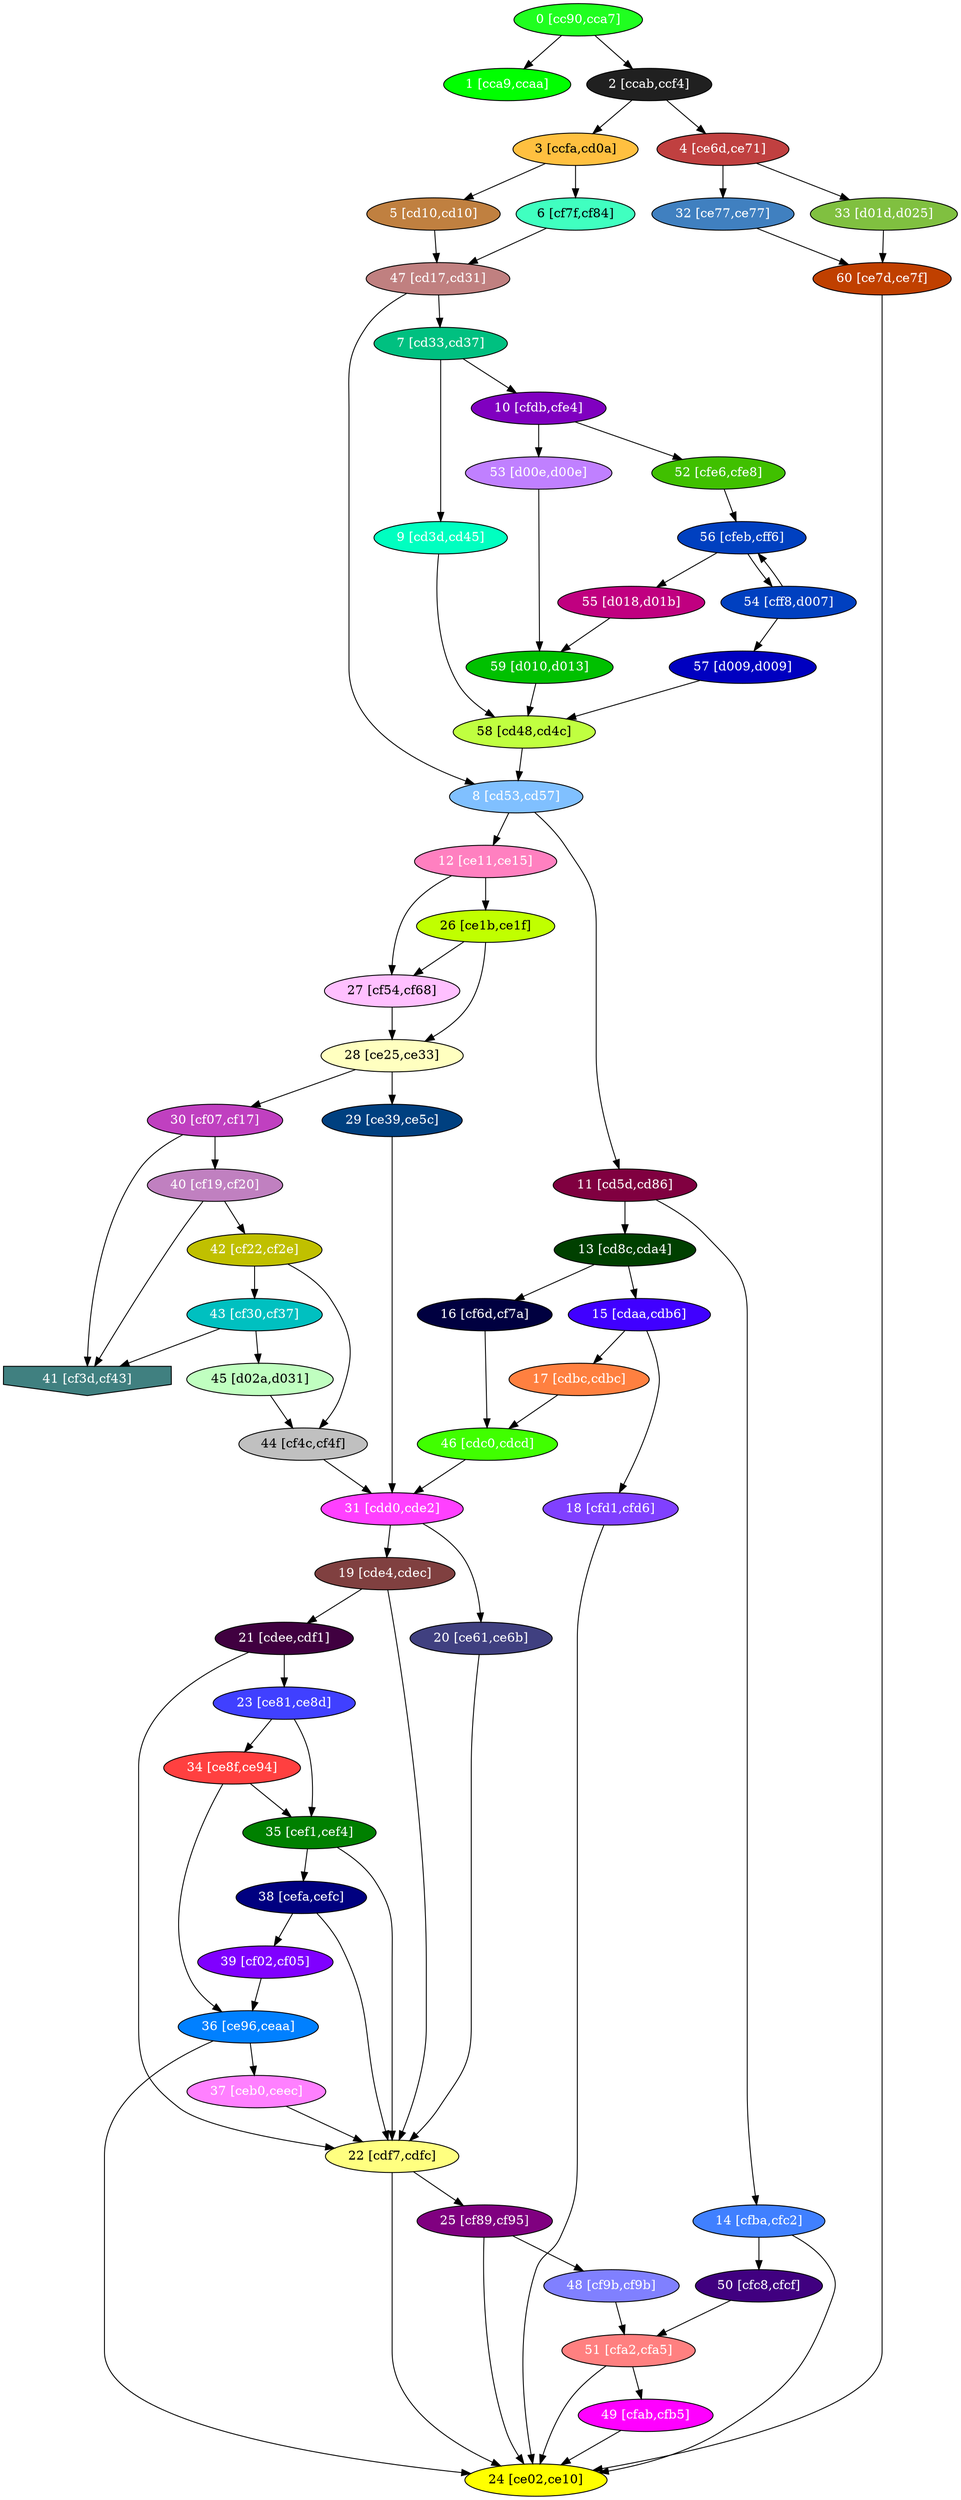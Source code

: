 diGraph libnss3{
	libnss3_0  [style=filled fillcolor="#20FF20" fontcolor="#ffffff" shape=oval label="0 [cc90,cca7]"]
	libnss3_1  [style=filled fillcolor="#00FF00" fontcolor="#ffffff" shape=oval label="1 [cca9,ccaa]"]
	libnss3_2  [style=filled fillcolor="#202020" fontcolor="#ffffff" shape=oval label="2 [ccab,ccf4]"]
	libnss3_3  [style=filled fillcolor="#FFC040" fontcolor="#000000" shape=oval label="3 [ccfa,cd0a]"]
	libnss3_4  [style=filled fillcolor="#C04040" fontcolor="#ffffff" shape=oval label="4 [ce6d,ce71]"]
	libnss3_5  [style=filled fillcolor="#C08040" fontcolor="#ffffff" shape=oval label="5 [cd10,cd10]"]
	libnss3_6  [style=filled fillcolor="#40FFC0" fontcolor="#000000" shape=oval label="6 [cf7f,cf84]"]
	libnss3_7  [style=filled fillcolor="#00C080" fontcolor="#ffffff" shape=oval label="7 [cd33,cd37]"]
	libnss3_8  [style=filled fillcolor="#80C0FF" fontcolor="#ffffff" shape=oval label="8 [cd53,cd57]"]
	libnss3_9  [style=filled fillcolor="#00FFC0" fontcolor="#ffffff" shape=oval label="9 [cd3d,cd45]"]
	libnss3_a  [style=filled fillcolor="#8000C0" fontcolor="#ffffff" shape=oval label="10 [cfdb,cfe4]"]
	libnss3_b  [style=filled fillcolor="#800040" fontcolor="#ffffff" shape=oval label="11 [cd5d,cd86]"]
	libnss3_c  [style=filled fillcolor="#FF80C0" fontcolor="#ffffff" shape=oval label="12 [ce11,ce15]"]
	libnss3_d  [style=filled fillcolor="#004000" fontcolor="#ffffff" shape=oval label="13 [cd8c,cda4]"]
	libnss3_e  [style=filled fillcolor="#4080FF" fontcolor="#ffffff" shape=oval label="14 [cfba,cfc2]"]
	libnss3_f  [style=filled fillcolor="#4000FF" fontcolor="#ffffff" shape=oval label="15 [cdaa,cdb6]"]
	libnss3_10  [style=filled fillcolor="#000040" fontcolor="#ffffff" shape=oval label="16 [cf6d,cf7a]"]
	libnss3_11  [style=filled fillcolor="#FF8040" fontcolor="#ffffff" shape=oval label="17 [cdbc,cdbc]"]
	libnss3_12  [style=filled fillcolor="#8040FF" fontcolor="#ffffff" shape=oval label="18 [cfd1,cfd6]"]
	libnss3_13  [style=filled fillcolor="#804040" fontcolor="#ffffff" shape=oval label="19 [cde4,cdec]"]
	libnss3_14  [style=filled fillcolor="#404080" fontcolor="#ffffff" shape=oval label="20 [ce61,ce6b]"]
	libnss3_15  [style=filled fillcolor="#400040" fontcolor="#ffffff" shape=oval label="21 [cdee,cdf1]"]
	libnss3_16  [style=filled fillcolor="#FFFF80" fontcolor="#000000" shape=oval label="22 [cdf7,cdfc]"]
	libnss3_17  [style=filled fillcolor="#4040FF" fontcolor="#ffffff" shape=oval label="23 [ce81,ce8d]"]
	libnss3_18  [style=filled fillcolor="#FFFF00" fontcolor="#000000" shape=oval label="24 [ce02,ce10]"]
	libnss3_19  [style=filled fillcolor="#800080" fontcolor="#ffffff" shape=oval label="25 [cf89,cf95]"]
	libnss3_1a  [style=filled fillcolor="#C0FF00" fontcolor="#000000" shape=oval label="26 [ce1b,ce1f]"]
	libnss3_1b  [style=filled fillcolor="#FFC0FF" fontcolor="#000000" shape=oval label="27 [cf54,cf68]"]
	libnss3_1c  [style=filled fillcolor="#FFFFC0" fontcolor="#000000" shape=oval label="28 [ce25,ce33]"]
	libnss3_1d  [style=filled fillcolor="#004080" fontcolor="#ffffff" shape=oval label="29 [ce39,ce5c]"]
	libnss3_1e  [style=filled fillcolor="#C040C0" fontcolor="#ffffff" shape=oval label="30 [cf07,cf17]"]
	libnss3_1f  [style=filled fillcolor="#FF40FF" fontcolor="#ffffff" shape=oval label="31 [cdd0,cde2]"]
	libnss3_20  [style=filled fillcolor="#4080C0" fontcolor="#ffffff" shape=oval label="32 [ce77,ce77]"]
	libnss3_21  [style=filled fillcolor="#80C040" fontcolor="#ffffff" shape=oval label="33 [d01d,d025]"]
	libnss3_22  [style=filled fillcolor="#FF4040" fontcolor="#ffffff" shape=oval label="34 [ce8f,ce94]"]
	libnss3_23  [style=filled fillcolor="#008000" fontcolor="#ffffff" shape=oval label="35 [cef1,cef4]"]
	libnss3_24  [style=filled fillcolor="#0080FF" fontcolor="#ffffff" shape=oval label="36 [ce96,ceaa]"]
	libnss3_25  [style=filled fillcolor="#FF80FF" fontcolor="#ffffff" shape=oval label="37 [ceb0,ceec]"]
	libnss3_26  [style=filled fillcolor="#000080" fontcolor="#ffffff" shape=oval label="38 [cefa,cefc]"]
	libnss3_27  [style=filled fillcolor="#8000FF" fontcolor="#ffffff" shape=oval label="39 [cf02,cf05]"]
	libnss3_28  [style=filled fillcolor="#C080C0" fontcolor="#ffffff" shape=oval label="40 [cf19,cf20]"]
	libnss3_29  [style=filled fillcolor="#408080" fontcolor="#ffffff" shape=invhouse label="41 [cf3d,cf43]"]
	libnss3_2a  [style=filled fillcolor="#C0C000" fontcolor="#ffffff" shape=oval label="42 [cf22,cf2e]"]
	libnss3_2b  [style=filled fillcolor="#00C0C0" fontcolor="#ffffff" shape=oval label="43 [cf30,cf37]"]
	libnss3_2c  [style=filled fillcolor="#C0C0C0" fontcolor="#000000" shape=oval label="44 [cf4c,cf4f]"]
	libnss3_2d  [style=filled fillcolor="#C0FFC0" fontcolor="#000000" shape=oval label="45 [d02a,d031]"]
	libnss3_2e  [style=filled fillcolor="#40FF00" fontcolor="#ffffff" shape=oval label="46 [cdc0,cdcd]"]
	libnss3_2f  [style=filled fillcolor="#C08080" fontcolor="#ffffff" shape=oval label="47 [cd17,cd31]"]
	libnss3_30  [style=filled fillcolor="#8080FF" fontcolor="#ffffff" shape=oval label="48 [cf9b,cf9b]"]
	libnss3_31  [style=filled fillcolor="#FF00FF" fontcolor="#ffffff" shape=oval label="49 [cfab,cfb5]"]
	libnss3_32  [style=filled fillcolor="#400080" fontcolor="#ffffff" shape=oval label="50 [cfc8,cfcf]"]
	libnss3_33  [style=filled fillcolor="#FF8080" fontcolor="#ffffff" shape=oval label="51 [cfa2,cfa5]"]
	libnss3_34  [style=filled fillcolor="#40C000" fontcolor="#ffffff" shape=oval label="52 [cfe6,cfe8]"]
	libnss3_35  [style=filled fillcolor="#C080FF" fontcolor="#ffffff" shape=oval label="53 [d00e,d00e]"]
	libnss3_36  [style=filled fillcolor="#0040C0" fontcolor="#ffffff" shape=oval label="54 [cff8,d007]"]
	libnss3_37  [style=filled fillcolor="#C00080" fontcolor="#ffffff" shape=oval label="55 [d018,d01b]"]
	libnss3_38  [style=filled fillcolor="#0040C0" fontcolor="#ffffff" shape=oval label="56 [cfeb,cff6]"]
	libnss3_39  [style=filled fillcolor="#0000C0" fontcolor="#ffffff" shape=oval label="57 [d009,d009]"]
	libnss3_3a  [style=filled fillcolor="#C0FF40" fontcolor="#000000" shape=oval label="58 [cd48,cd4c]"]
	libnss3_3b  [style=filled fillcolor="#00C000" fontcolor="#ffffff" shape=oval label="59 [d010,d013]"]
	libnss3_3c  [style=filled fillcolor="#C04000" fontcolor="#ffffff" shape=oval label="60 [ce7d,ce7f]"]

	libnss3_0 -> libnss3_1
	libnss3_0 -> libnss3_2
	libnss3_2 -> libnss3_3
	libnss3_2 -> libnss3_4
	libnss3_3 -> libnss3_5
	libnss3_3 -> libnss3_6
	libnss3_4 -> libnss3_20
	libnss3_4 -> libnss3_21
	libnss3_5 -> libnss3_2f
	libnss3_6 -> libnss3_2f
	libnss3_7 -> libnss3_9
	libnss3_7 -> libnss3_a
	libnss3_8 -> libnss3_b
	libnss3_8 -> libnss3_c
	libnss3_9 -> libnss3_3a
	libnss3_a -> libnss3_34
	libnss3_a -> libnss3_35
	libnss3_b -> libnss3_d
	libnss3_b -> libnss3_e
	libnss3_c -> libnss3_1a
	libnss3_c -> libnss3_1b
	libnss3_d -> libnss3_f
	libnss3_d -> libnss3_10
	libnss3_e -> libnss3_18
	libnss3_e -> libnss3_32
	libnss3_f -> libnss3_11
	libnss3_f -> libnss3_12
	libnss3_10 -> libnss3_2e
	libnss3_11 -> libnss3_2e
	libnss3_12 -> libnss3_18
	libnss3_13 -> libnss3_15
	libnss3_13 -> libnss3_16
	libnss3_14 -> libnss3_16
	libnss3_15 -> libnss3_16
	libnss3_15 -> libnss3_17
	libnss3_16 -> libnss3_18
	libnss3_16 -> libnss3_19
	libnss3_17 -> libnss3_22
	libnss3_17 -> libnss3_23
	libnss3_19 -> libnss3_18
	libnss3_19 -> libnss3_30
	libnss3_1a -> libnss3_1b
	libnss3_1a -> libnss3_1c
	libnss3_1b -> libnss3_1c
	libnss3_1c -> libnss3_1d
	libnss3_1c -> libnss3_1e
	libnss3_1d -> libnss3_1f
	libnss3_1e -> libnss3_28
	libnss3_1e -> libnss3_29
	libnss3_1f -> libnss3_13
	libnss3_1f -> libnss3_14
	libnss3_20 -> libnss3_3c
	libnss3_21 -> libnss3_3c
	libnss3_22 -> libnss3_23
	libnss3_22 -> libnss3_24
	libnss3_23 -> libnss3_16
	libnss3_23 -> libnss3_26
	libnss3_24 -> libnss3_18
	libnss3_24 -> libnss3_25
	libnss3_25 -> libnss3_16
	libnss3_26 -> libnss3_16
	libnss3_26 -> libnss3_27
	libnss3_27 -> libnss3_24
	libnss3_28 -> libnss3_29
	libnss3_28 -> libnss3_2a
	libnss3_2a -> libnss3_2b
	libnss3_2a -> libnss3_2c
	libnss3_2b -> libnss3_29
	libnss3_2b -> libnss3_2d
	libnss3_2c -> libnss3_1f
	libnss3_2d -> libnss3_2c
	libnss3_2e -> libnss3_1f
	libnss3_2f -> libnss3_7
	libnss3_2f -> libnss3_8
	libnss3_30 -> libnss3_33
	libnss3_31 -> libnss3_18
	libnss3_32 -> libnss3_33
	libnss3_33 -> libnss3_18
	libnss3_33 -> libnss3_31
	libnss3_34 -> libnss3_38
	libnss3_35 -> libnss3_3b
	libnss3_36 -> libnss3_38
	libnss3_36 -> libnss3_39
	libnss3_37 -> libnss3_3b
	libnss3_38 -> libnss3_36
	libnss3_38 -> libnss3_37
	libnss3_39 -> libnss3_3a
	libnss3_3a -> libnss3_8
	libnss3_3b -> libnss3_3a
	libnss3_3c -> libnss3_18
}